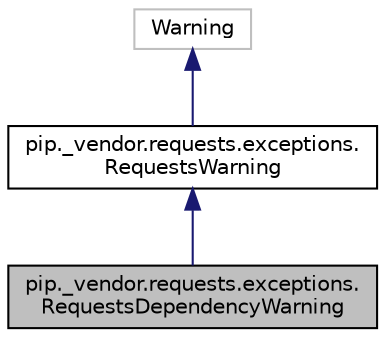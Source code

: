 digraph "pip._vendor.requests.exceptions.RequestsDependencyWarning"
{
  edge [fontname="Helvetica",fontsize="10",labelfontname="Helvetica",labelfontsize="10"];
  node [fontname="Helvetica",fontsize="10",shape=record];
  Node0 [label="pip._vendor.requests.exceptions.\lRequestsDependencyWarning",height=0.2,width=0.4,color="black", fillcolor="grey75", style="filled", fontcolor="black"];
  Node1 -> Node0 [dir="back",color="midnightblue",fontsize="10",style="solid",fontname="Helvetica"];
  Node1 [label="pip._vendor.requests.exceptions.\lRequestsWarning",height=0.2,width=0.4,color="black", fillcolor="white", style="filled",URL="$classpip_1_1__vendor_1_1requests_1_1exceptions_1_1_requests_warning.html"];
  Node2 -> Node1 [dir="back",color="midnightblue",fontsize="10",style="solid",fontname="Helvetica"];
  Node2 [label="Warning",height=0.2,width=0.4,color="grey75", fillcolor="white", style="filled"];
}

